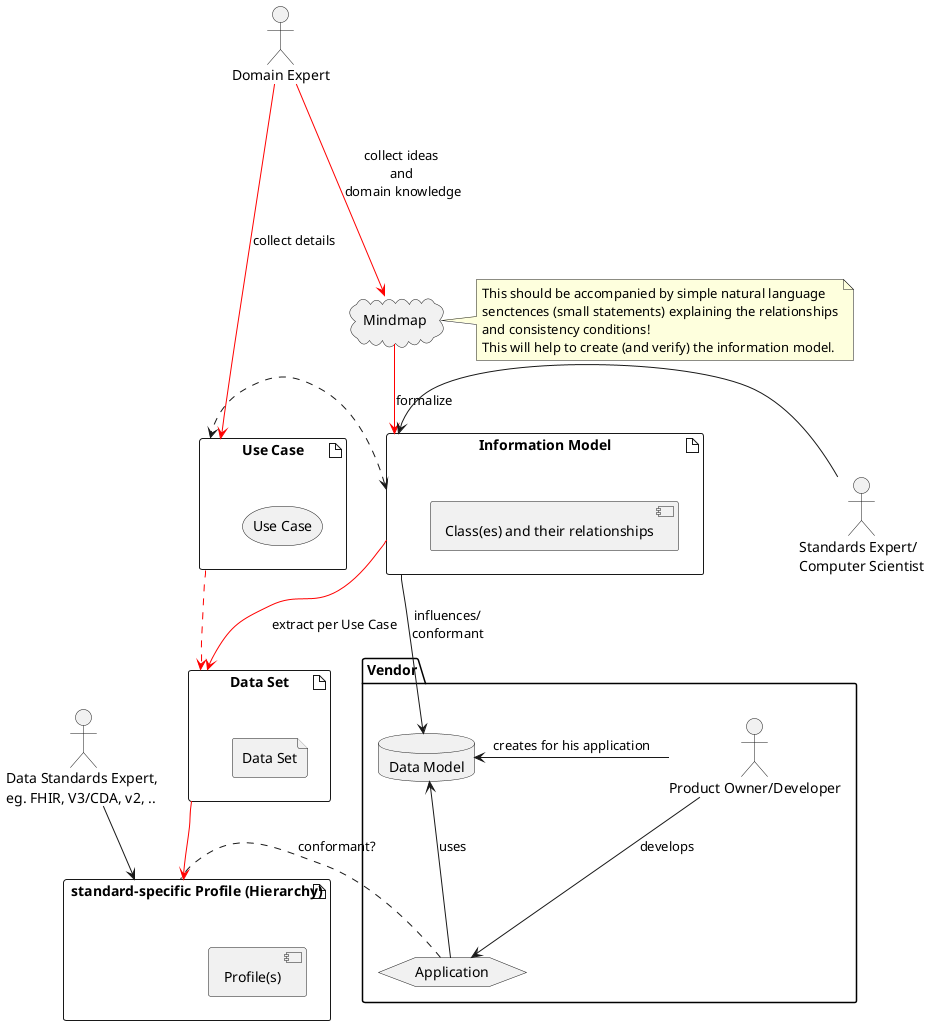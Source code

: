 @startuml

:Domain Expert: as de
:Data Standards Expert, \neg. FHIR, V3/CDA, v2, ..: as fe

package "Vendor" as pkg {
    :Product Owner/Developer: as vendor
    database "Data Model" as dm
    hexagon "Application" as app
}

cloud "Mindmap" as mm
Note right
This should be accompanied by simple natural language
senctences (small statements) explaining the relationships
and consistency conditions!
This will help to create (and verify) the information model.
end note

:Standards Expert/\nComputer Scientist: as se

artifact "Information Model" as im {
    component "Class(es) and their relationships"
}
artifact "Data Set" as ds {
    file "Data Set"
}

artifact "standard-specific Profile (Hierarchy)" as prof {
    component "Profile(s)"
}

artifact "Use Case" as uc {
    storage "Use Case"
}

de -[#red]down--> mm : collect ideas \nand \ndomain knowledge
de -[#red]down--> uc: collect details

mm -[#red]down-> im : formalize
im -[#red]down-> ds : extract per Use Case
ds -[#red]right-> prof

se -left-> im
fe --> prof

uc <.left.> im
uc .[#red].> ds


vendor -right-> dm : creates for his application
im --> dm : influences/\nconformant
vendor -right-> app : develops
app -up-> dm : uses
mm .[hidden]down. vendor

app .right... prof : conformant?

@enduml